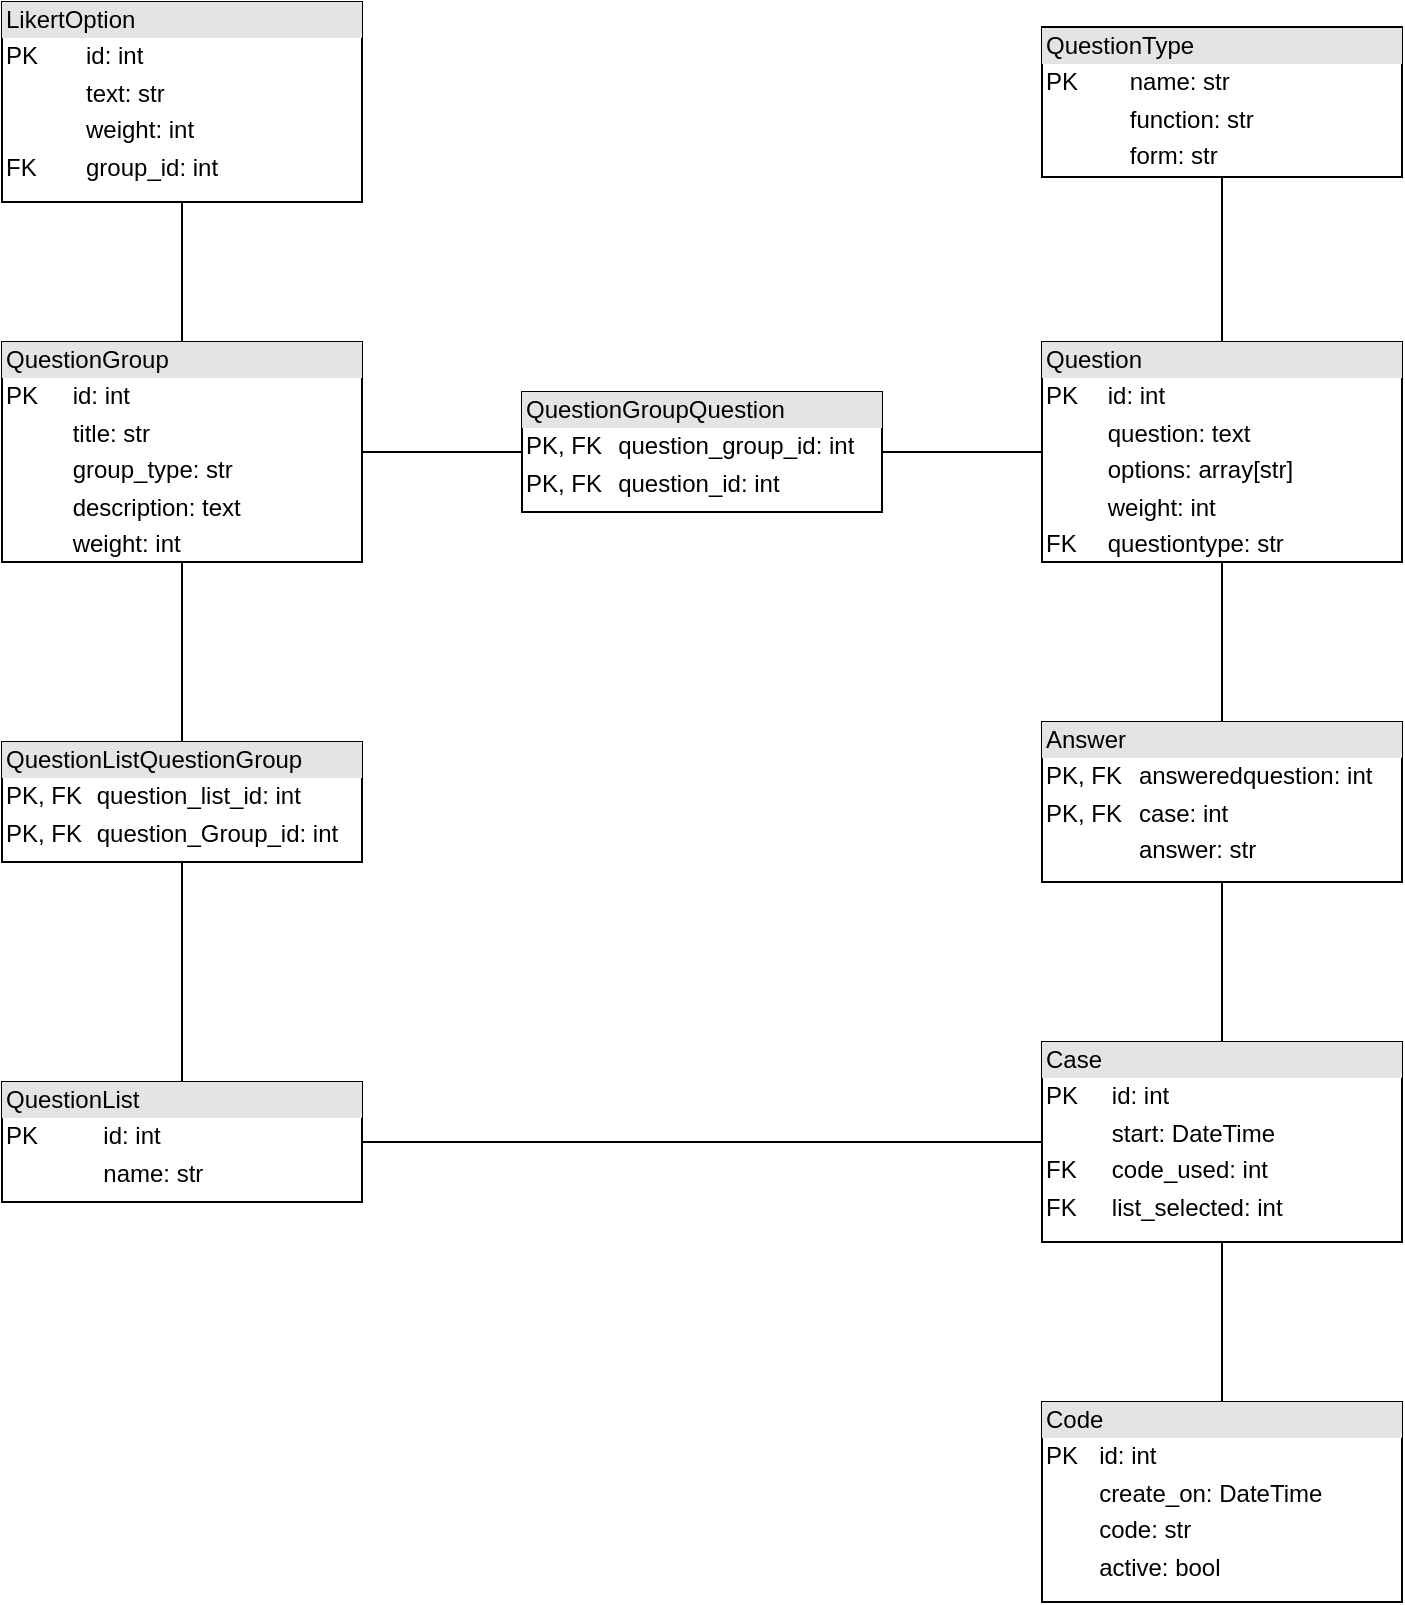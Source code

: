 <mxfile version="12.6.5" type="device"><diagram id="VCPIW2_acglktCGAUucW" name="Page-1"><mxGraphModel dx="1656" dy="998" grid="1" gridSize="10" guides="1" tooltips="1" connect="1" arrows="1" fold="1" page="1" pageScale="1" pageWidth="4681" pageHeight="3300" math="0" shadow="0"><root><mxCell id="0"/><mxCell id="1" parent="0"/><mxCell id="btPYAJx_QbJoTTXTrjfI-3" value="" style="edgeStyle=orthogonalEdgeStyle;rounded=0;orthogonalLoop=1;jettySize=auto;html=1;endArrow=none;endFill=0;" edge="1" parent="1" source="btPYAJx_QbJoTTXTrjfI-1" target="btPYAJx_QbJoTTXTrjfI-2"><mxGeometry relative="1" as="geometry"/></mxCell><mxCell id="btPYAJx_QbJoTTXTrjfI-6" value="" style="edgeStyle=orthogonalEdgeStyle;rounded=0;orthogonalLoop=1;jettySize=auto;html=1;endArrow=none;endFill=0;" edge="1" parent="1" source="btPYAJx_QbJoTTXTrjfI-1" target="btPYAJx_QbJoTTXTrjfI-5"><mxGeometry relative="1" as="geometry"/></mxCell><mxCell id="btPYAJx_QbJoTTXTrjfI-18" value="" style="edgeStyle=orthogonalEdgeStyle;rounded=0;orthogonalLoop=1;jettySize=auto;html=1;endArrow=none;endFill=0;" edge="1" parent="1" source="btPYAJx_QbJoTTXTrjfI-1" target="btPYAJx_QbJoTTXTrjfI-17"><mxGeometry relative="1" as="geometry"/></mxCell><mxCell id="btPYAJx_QbJoTTXTrjfI-1" value="&lt;div style=&quot;box-sizing: border-box ; width: 100% ; background: #e4e4e4 ; padding: 2px&quot;&gt;Question&lt;/div&gt;&lt;table style=&quot;width: 100% ; font-size: 1em&quot; cellpadding=&quot;2&quot; cellspacing=&quot;0&quot;&gt;&lt;tbody&gt;&lt;tr&gt;&lt;td&gt;PK&lt;/td&gt;&lt;td&gt;id: int&lt;/td&gt;&lt;/tr&gt;&lt;tr&gt;&lt;td&gt;&lt;br&gt;&lt;/td&gt;&lt;td&gt;question: text&lt;/td&gt;&lt;/tr&gt;&lt;tr&gt;&lt;td&gt;&lt;/td&gt;&lt;td&gt;options: array[str]&lt;br&gt;&lt;/td&gt;&lt;/tr&gt;&lt;tr&gt;&lt;td&gt;&lt;br&gt;&lt;/td&gt;&lt;td&gt;weight: int&lt;br&gt;&lt;/td&gt;&lt;/tr&gt;&lt;tr&gt;&lt;td&gt;FK&lt;/td&gt;&lt;td&gt;questiontype: str&lt;/td&gt;&lt;/tr&gt;&lt;tr&gt;&lt;td&gt;&lt;br&gt;&lt;/td&gt;&lt;td&gt;&lt;br&gt;&lt;/td&gt;&lt;/tr&gt;&lt;/tbody&gt;&lt;/table&gt;" style="verticalAlign=top;align=left;overflow=fill;html=1;" vertex="1" parent="1"><mxGeometry x="950" y="270" width="180" height="110" as="geometry"/></mxCell><mxCell id="btPYAJx_QbJoTTXTrjfI-19" style="edgeStyle=orthogonalEdgeStyle;rounded=0;orthogonalLoop=1;jettySize=auto;html=1;exitX=0;exitY=0.5;exitDx=0;exitDy=0;entryX=1;entryY=0.5;entryDx=0;entryDy=0;endArrow=none;endFill=0;" edge="1" parent="1" source="btPYAJx_QbJoTTXTrjfI-17" target="btPYAJx_QbJoTTXTrjfI-13"><mxGeometry relative="1" as="geometry"/></mxCell><mxCell id="btPYAJx_QbJoTTXTrjfI-17" value="&lt;div style=&quot;box-sizing: border-box ; width: 100% ; background: #e4e4e4 ; padding: 2px&quot;&gt;QuestionGroupQuestion&lt;/div&gt;&lt;table style=&quot;width: 100% ; font-size: 1em&quot; cellpadding=&quot;2&quot; cellspacing=&quot;0&quot;&gt;&lt;tbody&gt;&lt;tr&gt;&lt;td&gt;PK, FK&lt;/td&gt;&lt;td&gt;question_group_id: int&lt;/td&gt;&lt;/tr&gt;&lt;tr&gt;&lt;td&gt;PK, FK&lt;/td&gt;&lt;td&gt;question_id: int&lt;/td&gt;&lt;/tr&gt;&lt;tr&gt;&lt;td&gt;&lt;br&gt;&lt;/td&gt;&lt;td&gt;&lt;br&gt;&lt;/td&gt;&lt;/tr&gt;&lt;/tbody&gt;&lt;/table&gt;" style="verticalAlign=top;align=left;overflow=fill;html=1;" vertex="1" parent="1"><mxGeometry x="690" y="295" width="180" height="60" as="geometry"/></mxCell><mxCell id="btPYAJx_QbJoTTXTrjfI-16" value="" style="edgeStyle=orthogonalEdgeStyle;rounded=0;orthogonalLoop=1;jettySize=auto;html=1;endArrow=none;endFill=0;" edge="1" parent="1" source="btPYAJx_QbJoTTXTrjfI-13" target="btPYAJx_QbJoTTXTrjfI-15"><mxGeometry relative="1" as="geometry"/></mxCell><mxCell id="btPYAJx_QbJoTTXTrjfI-13" value="&lt;div style=&quot;box-sizing: border-box ; width: 100% ; background: #e4e4e4 ; padding: 2px&quot;&gt;QuestionGroup&lt;/div&gt;&lt;table style=&quot;width: 100% ; font-size: 1em&quot; cellpadding=&quot;2&quot; cellspacing=&quot;0&quot;&gt;&lt;tbody&gt;&lt;tr&gt;&lt;td&gt;PK&lt;/td&gt;&lt;td&gt;id: int&lt;/td&gt;&lt;/tr&gt;&lt;tr&gt;&lt;td&gt;&lt;br&gt;&lt;/td&gt;&lt;td&gt;title: str&lt;/td&gt;&lt;/tr&gt;&lt;tr&gt;&lt;td&gt;&lt;/td&gt;&lt;td&gt;group_type: str&lt;br&gt;&lt;/td&gt;&lt;/tr&gt;&lt;tr&gt;&lt;td&gt;&lt;br&gt;&lt;/td&gt;&lt;td&gt;description: text&lt;br&gt;&lt;/td&gt;&lt;/tr&gt;&lt;tr&gt;&lt;td&gt;&lt;br&gt;&lt;/td&gt;&lt;td&gt;weight: int&lt;/td&gt;&lt;/tr&gt;&lt;tr&gt;&lt;td&gt;&lt;br&gt;&lt;/td&gt;&lt;td&gt;&lt;br&gt;&lt;/td&gt;&lt;/tr&gt;&lt;/tbody&gt;&lt;/table&gt;" style="verticalAlign=top;align=left;overflow=fill;html=1;" vertex="1" parent="1"><mxGeometry x="430" y="270" width="180" height="110" as="geometry"/></mxCell><mxCell id="btPYAJx_QbJoTTXTrjfI-15" value="&lt;div style=&quot;box-sizing: border-box ; width: 100% ; background: #e4e4e4 ; padding: 2px&quot;&gt;LikertOption&lt;/div&gt;&lt;table style=&quot;width: 100% ; font-size: 1em&quot; cellpadding=&quot;2&quot; cellspacing=&quot;0&quot;&gt;&lt;tbody&gt;&lt;tr&gt;&lt;td&gt;PK&lt;/td&gt;&lt;td&gt;id: int&lt;/td&gt;&lt;/tr&gt;&lt;tr&gt;&lt;td&gt;&lt;br&gt;&lt;/td&gt;&lt;td&gt;text: str&lt;/td&gt;&lt;/tr&gt;&lt;tr&gt;&lt;td&gt;&lt;/td&gt;&lt;td&gt;weight: int&lt;br&gt;&lt;/td&gt;&lt;/tr&gt;&lt;tr&gt;&lt;td&gt;FK&lt;/td&gt;&lt;td&gt;group_id: int&lt;br&gt;&lt;/td&gt;&lt;/tr&gt;&lt;tr&gt;&lt;td&gt;&lt;br&gt;&lt;/td&gt;&lt;td&gt;&lt;br&gt;&lt;/td&gt;&lt;/tr&gt;&lt;/tbody&gt;&lt;/table&gt;" style="verticalAlign=top;align=left;overflow=fill;html=1;" vertex="1" parent="1"><mxGeometry x="430" y="100" width="180" height="100" as="geometry"/></mxCell><mxCell id="btPYAJx_QbJoTTXTrjfI-8" value="" style="edgeStyle=orthogonalEdgeStyle;rounded=0;orthogonalLoop=1;jettySize=auto;html=1;endArrow=none;endFill=0;" edge="1" parent="1" source="btPYAJx_QbJoTTXTrjfI-5" target="btPYAJx_QbJoTTXTrjfI-7"><mxGeometry relative="1" as="geometry"/></mxCell><mxCell id="btPYAJx_QbJoTTXTrjfI-5" value="&lt;div style=&quot;box-sizing: border-box ; width: 100% ; background: #e4e4e4 ; padding: 2px&quot;&gt;Answer&lt;/div&gt;&lt;table style=&quot;width: 100% ; font-size: 1em&quot; cellpadding=&quot;2&quot; cellspacing=&quot;0&quot;&gt;&lt;tbody&gt;&lt;tr&gt;&lt;td&gt;PK, FK&lt;/td&gt;&lt;td&gt;answeredquestion: int&lt;/td&gt;&lt;/tr&gt;&lt;tr&gt;&lt;td&gt;PK, FK&lt;/td&gt;&lt;td&gt;case: int&lt;/td&gt;&lt;/tr&gt;&lt;tr&gt;&lt;td&gt;&lt;br&gt;&lt;/td&gt;&lt;td&gt;answer: str&lt;/td&gt;&lt;/tr&gt;&lt;/tbody&gt;&lt;/table&gt;" style="verticalAlign=top;align=left;overflow=fill;html=1;" vertex="1" parent="1"><mxGeometry x="950" y="460" width="180" height="80" as="geometry"/></mxCell><mxCell id="btPYAJx_QbJoTTXTrjfI-10" value="" style="edgeStyle=orthogonalEdgeStyle;rounded=0;orthogonalLoop=1;jettySize=auto;html=1;endArrow=none;endFill=0;" edge="1" parent="1" source="btPYAJx_QbJoTTXTrjfI-7" target="btPYAJx_QbJoTTXTrjfI-9"><mxGeometry relative="1" as="geometry"/></mxCell><mxCell id="btPYAJx_QbJoTTXTrjfI-12" value="" style="edgeStyle=orthogonalEdgeStyle;rounded=0;orthogonalLoop=1;jettySize=auto;html=1;endArrow=none;endFill=0;" edge="1" parent="1" source="btPYAJx_QbJoTTXTrjfI-7" target="btPYAJx_QbJoTTXTrjfI-11"><mxGeometry relative="1" as="geometry"/></mxCell><mxCell id="btPYAJx_QbJoTTXTrjfI-7" value="&lt;div style=&quot;box-sizing: border-box ; width: 100% ; background: #e4e4e4 ; padding: 2px&quot;&gt;Case&lt;/div&gt;&lt;table style=&quot;width: 100% ; font-size: 1em&quot; cellpadding=&quot;2&quot; cellspacing=&quot;0&quot;&gt;&lt;tbody&gt;&lt;tr&gt;&lt;td&gt;PK&lt;/td&gt;&lt;td&gt;id: int&lt;/td&gt;&lt;/tr&gt;&lt;tr&gt;&lt;td&gt;&lt;br&gt;&lt;/td&gt;&lt;td&gt;start: DateTime&lt;/td&gt;&lt;/tr&gt;&lt;tr&gt;&lt;td&gt;FK&lt;/td&gt;&lt;td&gt;code_used: int&lt;/td&gt;&lt;/tr&gt;&lt;tr&gt;&lt;td&gt;FK&lt;/td&gt;&lt;td&gt;list_selected: int&lt;/td&gt;&lt;/tr&gt;&lt;/tbody&gt;&lt;/table&gt;" style="verticalAlign=top;align=left;overflow=fill;html=1;" vertex="1" parent="1"><mxGeometry x="950" y="620" width="180" height="100" as="geometry"/></mxCell><mxCell id="btPYAJx_QbJoTTXTrjfI-22" value="" style="edgeStyle=orthogonalEdgeStyle;rounded=0;orthogonalLoop=1;jettySize=auto;html=1;endArrow=none;endFill=0;" edge="1" parent="1" source="btPYAJx_QbJoTTXTrjfI-11" target="btPYAJx_QbJoTTXTrjfI-21"><mxGeometry relative="1" as="geometry"/></mxCell><mxCell id="btPYAJx_QbJoTTXTrjfI-11" value="&lt;div style=&quot;box-sizing: border-box ; width: 100% ; background: #e4e4e4 ; padding: 2px&quot;&gt;QuestionList&lt;/div&gt;&lt;table style=&quot;width: 100% ; font-size: 1em&quot; cellpadding=&quot;2&quot; cellspacing=&quot;0&quot;&gt;&lt;tbody&gt;&lt;tr&gt;&lt;td&gt;PK&lt;/td&gt;&lt;td&gt;id: int&lt;/td&gt;&lt;/tr&gt;&lt;tr&gt;&lt;td&gt;&lt;br&gt;&lt;/td&gt;&lt;td&gt;name: str&lt;/td&gt;&lt;/tr&gt;&lt;/tbody&gt;&lt;/table&gt;" style="verticalAlign=top;align=left;overflow=fill;html=1;" vertex="1" parent="1"><mxGeometry x="430" y="640" width="180" height="60" as="geometry"/></mxCell><mxCell id="btPYAJx_QbJoTTXTrjfI-23" style="edgeStyle=orthogonalEdgeStyle;rounded=0;orthogonalLoop=1;jettySize=auto;html=1;exitX=0.5;exitY=0;exitDx=0;exitDy=0;entryX=0.5;entryY=1;entryDx=0;entryDy=0;endArrow=none;endFill=0;" edge="1" parent="1" source="btPYAJx_QbJoTTXTrjfI-21" target="btPYAJx_QbJoTTXTrjfI-13"><mxGeometry relative="1" as="geometry"/></mxCell><mxCell id="btPYAJx_QbJoTTXTrjfI-21" value="&lt;div style=&quot;box-sizing: border-box ; width: 100% ; background: #e4e4e4 ; padding: 2px&quot;&gt;QuestionListQuestionGroup&lt;/div&gt;&lt;table style=&quot;width: 100% ; font-size: 1em&quot; cellpadding=&quot;2&quot; cellspacing=&quot;0&quot;&gt;&lt;tbody&gt;&lt;tr&gt;&lt;td&gt;PK, FK&lt;/td&gt;&lt;td&gt;question_list_id: int&lt;/td&gt;&lt;/tr&gt;&lt;tr&gt;&lt;td&gt;PK, FK&lt;/td&gt;&lt;td&gt;question_Group_id: int&lt;/td&gt;&lt;/tr&gt;&lt;/tbody&gt;&lt;/table&gt;" style="verticalAlign=top;align=left;overflow=fill;html=1;" vertex="1" parent="1"><mxGeometry x="430" y="470" width="180" height="60" as="geometry"/></mxCell><mxCell id="btPYAJx_QbJoTTXTrjfI-9" value="&lt;div style=&quot;box-sizing: border-box ; width: 100% ; background: #e4e4e4 ; padding: 2px&quot;&gt;Code&lt;/div&gt;&lt;table style=&quot;width: 100% ; font-size: 1em&quot; cellpadding=&quot;2&quot; cellspacing=&quot;0&quot;&gt;&lt;tbody&gt;&lt;tr&gt;&lt;td&gt;PK&lt;/td&gt;&lt;td&gt;id: int&lt;/td&gt;&lt;/tr&gt;&lt;tr&gt;&lt;td&gt;&lt;br&gt;&lt;/td&gt;&lt;td&gt;create_on: DateTime&lt;/td&gt;&lt;/tr&gt;&lt;tr&gt;&lt;td&gt;&lt;br&gt;&lt;/td&gt;&lt;td&gt;code: str&lt;/td&gt;&lt;/tr&gt;&lt;tr&gt;&lt;td&gt;&lt;br&gt;&lt;/td&gt;&lt;td&gt;active: bool&lt;/td&gt;&lt;/tr&gt;&lt;/tbody&gt;&lt;/table&gt;" style="verticalAlign=top;align=left;overflow=fill;html=1;" vertex="1" parent="1"><mxGeometry x="950" y="800" width="180" height="100" as="geometry"/></mxCell><mxCell id="btPYAJx_QbJoTTXTrjfI-2" value="&lt;div style=&quot;box-sizing: border-box ; width: 100% ; background: #e4e4e4 ; padding: 2px&quot;&gt;QuestionType&lt;/div&gt;&lt;table style=&quot;width: 100% ; font-size: 1em&quot; cellpadding=&quot;2&quot; cellspacing=&quot;0&quot;&gt;&lt;tbody&gt;&lt;tr&gt;&lt;td&gt;PK&lt;/td&gt;&lt;td&gt;name: str&lt;/td&gt;&lt;/tr&gt;&lt;tr&gt;&lt;td&gt;&lt;br&gt;&lt;/td&gt;&lt;td&gt;function: str&lt;/td&gt;&lt;/tr&gt;&lt;tr&gt;&lt;td&gt;&lt;/td&gt;&lt;td&gt;form: str&lt;br&gt;&lt;/td&gt;&lt;/tr&gt;&lt;tr&gt;&lt;td&gt;&lt;br&gt;&lt;/td&gt;&lt;td&gt;&lt;br&gt;&lt;/td&gt;&lt;/tr&gt;&lt;/tbody&gt;&lt;/table&gt;" style="verticalAlign=top;align=left;overflow=fill;html=1;" vertex="1" parent="1"><mxGeometry x="950" y="112.5" width="180" height="75" as="geometry"/></mxCell><mxCell id="btPYAJx_QbJoTTXTrjfI-4" style="edgeStyle=orthogonalEdgeStyle;rounded=0;orthogonalLoop=1;jettySize=auto;html=1;exitX=0.5;exitY=1;exitDx=0;exitDy=0;endArrow=none;endFill=0;" edge="1" parent="1" source="btPYAJx_QbJoTTXTrjfI-2" target="btPYAJx_QbJoTTXTrjfI-2"><mxGeometry relative="1" as="geometry"/></mxCell></root></mxGraphModel></diagram></mxfile>